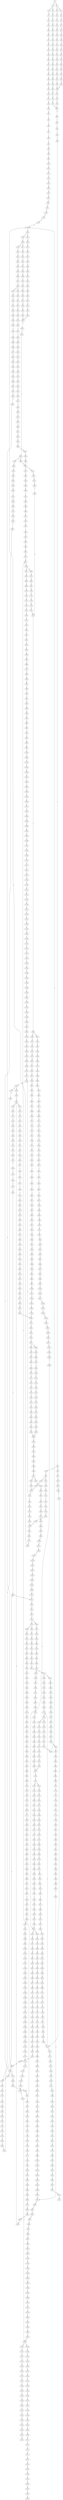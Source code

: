 strict digraph  {
	S0 -> S1 [ label = G ];
	S0 -> S2 [ label = C ];
	S1 -> S3 [ label = T ];
	S1 -> S4 [ label = C ];
	S2 -> S5 [ label = C ];
	S2 -> S6 [ label = G ];
	S3 -> S7 [ label = A ];
	S4 -> S8 [ label = T ];
	S5 -> S9 [ label = G ];
	S6 -> S10 [ label = A ];
	S7 -> S11 [ label = C ];
	S8 -> S12 [ label = C ];
	S9 -> S13 [ label = C ];
	S10 -> S14 [ label = T ];
	S11 -> S15 [ label = G ];
	S12 -> S16 [ label = C ];
	S13 -> S17 [ label = C ];
	S14 -> S18 [ label = C ];
	S15 -> S19 [ label = G ];
	S16 -> S20 [ label = G ];
	S17 -> S21 [ label = G ];
	S18 -> S22 [ label = G ];
	S19 -> S23 [ label = C ];
	S20 -> S24 [ label = G ];
	S21 -> S25 [ label = G ];
	S22 -> S26 [ label = G ];
	S23 -> S27 [ label = T ];
	S24 -> S28 [ label = T ];
	S25 -> S29 [ label = T ];
	S26 -> S30 [ label = T ];
	S27 -> S31 [ label = A ];
	S28 -> S32 [ label = T ];
	S29 -> S33 [ label = C ];
	S30 -> S34 [ label = T ];
	S31 -> S35 [ label = C ];
	S32 -> S36 [ label = G ];
	S33 -> S37 [ label = C ];
	S34 -> S38 [ label = C ];
	S35 -> S39 [ label = T ];
	S36 -> S40 [ label = C ];
	S37 -> S41 [ label = C ];
	S38 -> S42 [ label = C ];
	S39 -> S43 [ label = G ];
	S40 -> S44 [ label = A ];
	S41 -> S45 [ label = A ];
	S42 -> S46 [ label = A ];
	S43 -> S47 [ label = G ];
	S44 -> S48 [ label = C ];
	S45 -> S49 [ label = G ];
	S46 -> S50 [ label = G ];
	S47 -> S51 [ label = T ];
	S48 -> S52 [ label = T ];
	S49 -> S53 [ label = T ];
	S50 -> S54 [ label = T ];
	S51 -> S55 [ label = G ];
	S52 -> S56 [ label = G ];
	S53 -> S57 [ label = G ];
	S54 -> S58 [ label = G ];
	S55 -> S59 [ label = C ];
	S56 -> S60 [ label = G ];
	S57 -> S61 [ label = G ];
	S58 -> S62 [ label = G ];
	S59 -> S63 [ label = T ];
	S60 -> S64 [ label = T ];
	S61 -> S65 [ label = T ];
	S62 -> S66 [ label = T ];
	S63 -> S67 [ label = A ];
	S64 -> S68 [ label = C ];
	S65 -> S69 [ label = C ];
	S66 -> S69 [ label = C ];
	S67 -> S70 [ label = C ];
	S68 -> S71 [ label = G ];
	S69 -> S72 [ label = G ];
	S70 -> S73 [ label = T ];
	S71 -> S74 [ label = T ];
	S72 -> S75 [ label = T ];
	S73 -> S76 [ label = G ];
	S74 -> S77 [ label = C ];
	S75 -> S78 [ label = C ];
	S76 -> S79 [ label = T ];
	S77 -> S80 [ label = C ];
	S78 -> S80 [ label = C ];
	S79 -> S81 [ label = A ];
	S80 -> S82 [ label = G ];
	S81 -> S83 [ label = A ];
	S82 -> S84 [ label = T ];
	S83 -> S85 [ label = C ];
	S84 -> S86 [ label = C ];
	S85 -> S87 [ label = A ];
	S86 -> S88 [ label = A ];
	S87 -> S89 [ label = C ];
	S88 -> S90 [ label = C ];
	S89 -> S91 [ label = A ];
	S90 -> S92 [ label = C ];
	S91 -> S93 [ label = C ];
	S92 -> S94 [ label = C ];
	S92 -> S95 [ label = G ];
	S93 -> S96 [ label = G ];
	S94 -> S97 [ label = T ];
	S95 -> S98 [ label = A ];
	S96 -> S99 [ label = C ];
	S97 -> S100 [ label = G ];
	S98 -> S101 [ label = A ];
	S98 -> S102 [ label = G ];
	S99 -> S103 [ label = T ];
	S100 -> S104 [ label = T ];
	S101 -> S105 [ label = T ];
	S102 -> S106 [ label = T ];
	S103 -> S107 [ label = C ];
	S104 -> S108 [ label = C ];
	S105 -> S109 [ label = C ];
	S106 -> S110 [ label = C ];
	S107 -> S111 [ label = C ];
	S108 -> S112 [ label = C ];
	S109 -> S113 [ label = C ];
	S110 -> S114 [ label = C ];
	S111 -> S115 [ label = T ];
	S112 -> S116 [ label = T ];
	S113 -> S117 [ label = T ];
	S114 -> S118 [ label = A ];
	S114 -> S119 [ label = T ];
	S115 -> S120 [ label = A ];
	S116 -> S121 [ label = A ];
	S116 -> S122 [ label = T ];
	S117 -> S123 [ label = C ];
	S118 -> S124 [ label = G ];
	S119 -> S125 [ label = C ];
	S120 -> S126 [ label = G ];
	S121 -> S127 [ label = C ];
	S122 -> S128 [ label = G ];
	S123 -> S129 [ label = G ];
	S124 -> S130 [ label = T ];
	S124 -> S131 [ label = C ];
	S125 -> S132 [ label = G ];
	S126 -> S133 [ label = A ];
	S127 -> S134 [ label = T ];
	S128 -> S135 [ label = A ];
	S128 -> S136 [ label = T ];
	S129 -> S137 [ label = A ];
	S130 -> S138 [ label = A ];
	S131 -> S139 [ label = T ];
	S132 -> S140 [ label = A ];
	S133 -> S141 [ label = A ];
	S134 -> S142 [ label = A ];
	S135 -> S143 [ label = A ];
	S136 -> S144 [ label = A ];
	S137 -> S145 [ label = A ];
	S138 -> S146 [ label = G ];
	S139 -> S147 [ label = T ];
	S140 -> S148 [ label = A ];
	S141 -> S149 [ label = C ];
	S142 -> S150 [ label = C ];
	S143 -> S151 [ label = C ];
	S144 -> S152 [ label = G ];
	S145 -> S153 [ label = C ];
	S146 -> S154 [ label = G ];
	S146 -> S155 [ label = C ];
	S147 -> S156 [ label = C ];
	S148 -> S153 [ label = C ];
	S149 -> S157 [ label = T ];
	S150 -> S158 [ label = C ];
	S151 -> S159 [ label = T ];
	S152 -> S160 [ label = G ];
	S153 -> S161 [ label = T ];
	S154 -> S162 [ label = G ];
	S155 -> S163 [ label = T ];
	S156 -> S164 [ label = A ];
	S157 -> S165 [ label = T ];
	S158 -> S166 [ label = A ];
	S159 -> S167 [ label = T ];
	S160 -> S168 [ label = A ];
	S161 -> S169 [ label = T ];
	S162 -> S170 [ label = T ];
	S163 -> S171 [ label = C ];
	S164 -> S172 [ label = C ];
	S165 -> S173 [ label = C ];
	S166 -> S174 [ label = G ];
	S167 -> S175 [ label = C ];
	S168 -> S176 [ label = G ];
	S169 -> S177 [ label = C ];
	S170 -> S178 [ label = C ];
	S171 -> S179 [ label = C ];
	S172 -> S180 [ label = G ];
	S173 -> S181 [ label = A ];
	S174 -> S182 [ label = G ];
	S175 -> S183 [ label = A ];
	S176 -> S184 [ label = A ];
	S177 -> S185 [ label = A ];
	S178 -> S186 [ label = A ];
	S179 -> S187 [ label = A ];
	S180 -> S188 [ label = C ];
	S181 -> S189 [ label = A ];
	S182 -> S190 [ label = A ];
	S183 -> S189 [ label = A ];
	S184 -> S191 [ label = G ];
	S185 -> S189 [ label = A ];
	S186 -> S192 [ label = C ];
	S187 -> S193 [ label = C ];
	S188 -> S194 [ label = C ];
	S189 -> S195 [ label = C ];
	S190 -> S196 [ label = G ];
	S191 -> S197 [ label = G ];
	S192 -> S198 [ label = T ];
	S193 -> S199 [ label = C ];
	S194 -> S200 [ label = C ];
	S195 -> S201 [ label = C ];
	S195 -> S202 [ label = T ];
	S196 -> S203 [ label = A ];
	S197 -> S204 [ label = T ];
	S198 -> S205 [ label = C ];
	S199 -> S206 [ label = G ];
	S200 -> S207 [ label = T ];
	S201 -> S208 [ label = G ];
	S202 -> S209 [ label = G ];
	S203 -> S210 [ label = G ];
	S204 -> S211 [ label = C ];
	S205 -> S212 [ label = G ];
	S206 -> S213 [ label = G ];
	S207 -> S214 [ label = T ];
	S208 -> S215 [ label = G ];
	S209 -> S216 [ label = G ];
	S209 -> S217 [ label = C ];
	S210 -> S218 [ label = T ];
	S211 -> S219 [ label = C ];
	S212 -> S220 [ label = C ];
	S213 -> S221 [ label = A ];
	S214 -> S222 [ label = C ];
	S215 -> S223 [ label = C ];
	S216 -> S224 [ label = C ];
	S217 -> S225 [ label = C ];
	S218 -> S226 [ label = C ];
	S219 -> S227 [ label = C ];
	S220 -> S228 [ label = T ];
	S221 -> S229 [ label = C ];
	S222 -> S230 [ label = A ];
	S223 -> S231 [ label = C ];
	S224 -> S232 [ label = C ];
	S225 -> S233 [ label = C ];
	S226 -> S234 [ label = A ];
	S227 -> S235 [ label = A ];
	S227 -> S236 [ label = G ];
	S228 -> S237 [ label = T ];
	S229 -> S238 [ label = G ];
	S230 -> S239 [ label = T ];
	S231 -> S240 [ label = C ];
	S232 -> S241 [ label = C ];
	S233 -> S242 [ label = T ];
	S234 -> S243 [ label = G ];
	S235 -> S244 [ label = G ];
	S236 -> S245 [ label = G ];
	S237 -> S246 [ label = C ];
	S238 -> S247 [ label = T ];
	S239 -> S248 [ label = C ];
	S240 -> S249 [ label = A ];
	S241 -> S250 [ label = A ];
	S242 -> S251 [ label = A ];
	S243 -> S252 [ label = G ];
	S244 -> S253 [ label = A ];
	S245 -> S254 [ label = A ];
	S246 -> S255 [ label = A ];
	S247 -> S256 [ label = C ];
	S248 -> S257 [ label = C ];
	S249 -> S258 [ label = G ];
	S250 -> S259 [ label = G ];
	S251 -> S260 [ label = G ];
	S252 -> S261 [ label = A ];
	S253 -> S262 [ label = G ];
	S254 -> S263 [ label = G ];
	S255 -> S264 [ label = T ];
	S256 -> S265 [ label = G ];
	S257 -> S266 [ label = A ];
	S258 -> S267 [ label = T ];
	S259 -> S268 [ label = G ];
	S260 -> S269 [ label = G ];
	S261 -> S270 [ label = C ];
	S262 -> S271 [ label = C ];
	S263 -> S272 [ label = G ];
	S264 -> S273 [ label = C ];
	S265 -> S274 [ label = T ];
	S266 -> S275 [ label = G ];
	S267 -> S276 [ label = T ];
	S268 -> S277 [ label = T ];
	S269 -> S278 [ label = T ];
	S270 -> S279 [ label = C ];
	S271 -> S280 [ label = C ];
	S272 -> S281 [ label = C ];
	S273 -> S282 [ label = C ];
	S274 -> S283 [ label = G ];
	S275 -> S284 [ label = A ];
	S276 -> S285 [ label = G ];
	S277 -> S286 [ label = G ];
	S278 -> S287 [ label = G ];
	S279 -> S288 [ label = A ];
	S280 -> S289 [ label = A ];
	S281 -> S290 [ label = G ];
	S282 -> S266 [ label = A ];
	S283 -> S291 [ label = A ];
	S284 -> S292 [ label = A ];
	S285 -> S293 [ label = T ];
	S286 -> S294 [ label = C ];
	S286 -> S295 [ label = G ];
	S287 -> S296 [ label = T ];
	S288 -> S297 [ label = G ];
	S289 -> S298 [ label = C ];
	S290 -> S299 [ label = T ];
	S291 -> S300 [ label = C ];
	S292 -> S301 [ label = C ];
	S293 -> S302 [ label = G ];
	S294 -> S303 [ label = G ];
	S295 -> S304 [ label = G ];
	S296 -> S305 [ label = G ];
	S297 -> S306 [ label = T ];
	S298 -> S307 [ label = G ];
	S299 -> S308 [ label = G ];
	S300 -> S309 [ label = C ];
	S301 -> S310 [ label = C ];
	S302 -> S311 [ label = C ];
	S303 -> S312 [ label = C ];
	S304 -> S313 [ label = C ];
	S305 -> S314 [ label = C ];
	S306 -> S315 [ label = C ];
	S307 -> S316 [ label = G ];
	S308 -> S317 [ label = G ];
	S309 -> S318 [ label = G ];
	S310 -> S319 [ label = A ];
	S310 -> S320 [ label = G ];
	S311 -> S321 [ label = G ];
	S312 -> S322 [ label = G ];
	S313 -> S323 [ label = T ];
	S314 -> S324 [ label = G ];
	S315 -> S325 [ label = T ];
	S316 -> S326 [ label = T ];
	S317 -> S327 [ label = T ];
	S318 -> S328 [ label = G ];
	S319 -> S329 [ label = G ];
	S319 -> S330 [ label = C ];
	S320 -> S331 [ label = G ];
	S321 -> S332 [ label = T ];
	S322 -> S333 [ label = T ];
	S323 -> S334 [ label = T ];
	S324 -> S335 [ label = T ];
	S325 -> S336 [ label = C ];
	S326 -> S337 [ label = T ];
	S327 -> S338 [ label = A ];
	S328 -> S339 [ label = T ];
	S329 -> S340 [ label = A ];
	S330 -> S341 [ label = C ];
	S331 -> S342 [ label = A ];
	S332 -> S343 [ label = C ];
	S333 -> S344 [ label = C ];
	S334 -> S345 [ label = C ];
	S335 -> S346 [ label = C ];
	S336 -> S347 [ label = T ];
	S337 -> S348 [ label = A ];
	S338 -> S349 [ label = T ];
	S339 -> S350 [ label = C ];
	S340 -> S351 [ label = C ];
	S341 -> S352 [ label = A ];
	S342 -> S353 [ label = C ];
	S343 -> S354 [ label = G ];
	S344 -> S355 [ label = G ];
	S345 -> S356 [ label = G ];
	S346 -> S354 [ label = G ];
	S347 -> S357 [ label = G ];
	S348 -> S358 [ label = C ];
	S349 -> S359 [ label = G ];
	S350 -> S360 [ label = G ];
	S351 -> S361 [ label = T ];
	S352 -> S362 [ label = C ];
	S353 -> S363 [ label = G ];
	S354 -> S364 [ label = A ];
	S355 -> S365 [ label = T ];
	S356 -> S366 [ label = A ];
	S357 -> S367 [ label = T ];
	S358 -> S368 [ label = T ];
	S359 -> S369 [ label = A ];
	S360 -> S370 [ label = C ];
	S361 -> S371 [ label = C ];
	S362 -> S372 [ label = C ];
	S363 -> S373 [ label = C ];
	S364 -> S374 [ label = A ];
	S365 -> S375 [ label = G ];
	S366 -> S376 [ label = A ];
	S367 -> S377 [ label = A ];
	S368 -> S378 [ label = G ];
	S369 -> S379 [ label = G ];
	S370 -> S380 [ label = G ];
	S371 -> S381 [ label = C ];
	S372 -> S382 [ label = C ];
	S373 -> S383 [ label = C ];
	S374 -> S384 [ label = C ];
	S375 -> S385 [ label = C ];
	S376 -> S386 [ label = C ];
	S378 -> S387 [ label = C ];
	S379 -> S388 [ label = C ];
	S380 -> S389 [ label = T ];
	S381 -> S390 [ label = C ];
	S382 -> S391 [ label = C ];
	S383 -> S392 [ label = C ];
	S384 -> S393 [ label = C ];
	S384 -> S394 [ label = A ];
	S385 -> S395 [ label = A ];
	S386 -> S396 [ label = A ];
	S387 -> S397 [ label = A ];
	S388 -> S398 [ label = G ];
	S389 -> S399 [ label = A ];
	S390 -> S400 [ label = A ];
	S391 -> S401 [ label = T ];
	S392 -> S402 [ label = A ];
	S393 -> S403 [ label = T ];
	S394 -> S404 [ label = C ];
	S395 -> S405 [ label = T ];
	S396 -> S406 [ label = C ];
	S397 -> S407 [ label = G ];
	S398 -> S408 [ label = G ];
	S399 -> S409 [ label = G ];
	S400 -> S410 [ label = T ];
	S401 -> S411 [ label = T ];
	S402 -> S412 [ label = T ];
	S403 -> S413 [ label = T ];
	S403 -> S414 [ label = G ];
	S404 -> S415 [ label = C ];
	S405 -> S416 [ label = C ];
	S406 -> S417 [ label = G ];
	S407 -> S418 [ label = A ];
	S408 -> S419 [ label = T ];
	S409 -> S420 [ label = C ];
	S410 -> S421 [ label = C ];
	S411 -> S422 [ label = C ];
	S412 -> S423 [ label = C ];
	S413 -> S424 [ label = C ];
	S414 -> S425 [ label = T ];
	S415 -> S426 [ label = C ];
	S416 -> S427 [ label = C ];
	S417 -> S428 [ label = C ];
	S418 -> S429 [ label = C ];
	S419 -> S430 [ label = C ];
	S420 -> S431 [ label = C ];
	S421 -> S432 [ label = T ];
	S422 -> S433 [ label = C ];
	S422 -> S434 [ label = G ];
	S423 -> S435 [ label = G ];
	S424 -> S436 [ label = G ];
	S425 -> S437 [ label = C ];
	S426 -> S438 [ label = G ];
	S427 -> S439 [ label = G ];
	S428 -> S440 [ label = G ];
	S429 -> S441 [ label = G ];
	S430 -> S442 [ label = G ];
	S431 -> S443 [ label = G ];
	S432 -> S444 [ label = G ];
	S433 -> S445 [ label = T ];
	S434 -> S446 [ label = A ];
	S435 -> S447 [ label = T ];
	S436 -> S448 [ label = T ];
	S437 -> S449 [ label = G ];
	S438 -> S450 [ label = T ];
	S439 -> S451 [ label = C ];
	S440 -> S452 [ label = C ];
	S441 -> S453 [ label = G ];
	S442 -> S454 [ label = C ];
	S443 -> S455 [ label = C ];
	S444 -> S456 [ label = C ];
	S445 -> S457 [ label = G ];
	S446 -> S458 [ label = T ];
	S447 -> S459 [ label = C ];
	S448 -> S460 [ label = A ];
	S449 -> S461 [ label = C ];
	S450 -> S462 [ label = A ];
	S451 -> S463 [ label = A ];
	S452 -> S464 [ label = A ];
	S453 -> S465 [ label = A ];
	S454 -> S466 [ label = A ];
	S455 -> S467 [ label = T ];
	S456 -> S468 [ label = C ];
	S457 -> S469 [ label = T ];
	S458 -> S470 [ label = C ];
	S459 -> S471 [ label = C ];
	S460 -> S472 [ label = C ];
	S461 -> S473 [ label = G ];
	S462 -> S474 [ label = C ];
	S463 -> S475 [ label = C ];
	S464 -> S476 [ label = C ];
	S465 -> S477 [ label = C ];
	S466 -> S478 [ label = C ];
	S467 -> S479 [ label = G ];
	S468 -> S480 [ label = A ];
	S469 -> S481 [ label = C ];
	S470 -> S482 [ label = G ];
	S471 -> S483 [ label = T ];
	S472 -> S484 [ label = T ];
	S473 -> S485 [ label = C ];
	S474 -> S486 [ label = G ];
	S475 -> S487 [ label = G ];
	S476 -> S488 [ label = G ];
	S477 -> S489 [ label = A ];
	S478 -> S490 [ label = G ];
	S479 -> S491 [ label = G ];
	S480 -> S492 [ label = G ];
	S481 -> S493 [ label = C ];
	S482 -> S494 [ label = T ];
	S483 -> S495 [ label = C ];
	S484 -> S496 [ label = T ];
	S485 -> S497 [ label = G ];
	S485 -> S498 [ label = A ];
	S486 -> S499 [ label = T ];
	S487 -> S500 [ label = T ];
	S488 -> S501 [ label = T ];
	S489 -> S502 [ label = C ];
	S490 -> S503 [ label = C ];
	S491 -> S504 [ label = A ];
	S492 -> S505 [ label = T ];
	S493 -> S506 [ label = T ];
	S494 -> S507 [ label = T ];
	S495 -> S508 [ label = T ];
	S496 -> S509 [ label = C ];
	S497 -> S510 [ label = A ];
	S498 -> S511 [ label = A ];
	S499 -> S512 [ label = C ];
	S500 -> S513 [ label = C ];
	S501 -> S514 [ label = C ];
	S502 -> S515 [ label = A ];
	S503 -> S516 [ label = G ];
	S504 -> S517 [ label = A ];
	S505 -> S518 [ label = C ];
	S506 -> S122 [ label = T ];
	S507 -> S519 [ label = T ];
	S508 -> S520 [ label = T ];
	S509 -> S521 [ label = A ];
	S510 -> S522 [ label = G ];
	S511 -> S523 [ label = C ];
	S512 -> S524 [ label = C ];
	S513 -> S525 [ label = G ];
	S514 -> S526 [ label = C ];
	S515 -> S527 [ label = C ];
	S516 -> S528 [ label = C ];
	S517 -> S529 [ label = G ];
	S518 -> S530 [ label = G ];
	S519 -> S531 [ label = G ];
	S520 -> S532 [ label = C ];
	S521 -> S533 [ label = A ];
	S522 -> S534 [ label = C ];
	S523 -> S535 [ label = C ];
	S524 -> S536 [ label = A ];
	S525 -> S537 [ label = A ];
	S526 -> S538 [ label = A ];
	S527 -> S539 [ label = C ];
	S528 -> S540 [ label = G ];
	S529 -> S541 [ label = A ];
	S530 -> S542 [ label = T ];
	S531 -> S543 [ label = T ];
	S532 -> S544 [ label = T ];
	S533 -> S545 [ label = G ];
	S534 -> S546 [ label = A ];
	S535 -> S547 [ label = C ];
	S536 -> S548 [ label = G ];
	S537 -> S549 [ label = G ];
	S538 -> S550 [ label = G ];
	S539 -> S551 [ label = T ];
	S540 -> S552 [ label = C ];
	S540 -> S553 [ label = G ];
	S541 -> S554 [ label = A ];
	S542 -> S555 [ label = A ];
	S543 -> S556 [ label = A ];
	S544 -> S557 [ label = C ];
	S545 -> S558 [ label = C ];
	S546 -> S559 [ label = G ];
	S547 -> S560 [ label = G ];
	S548 -> S561 [ label = C ];
	S549 -> S562 [ label = C ];
	S550 -> S561 [ label = C ];
	S551 -> S563 [ label = C ];
	S552 -> S564 [ label = G ];
	S553 -> S565 [ label = C ];
	S554 -> S566 [ label = C ];
	S555 -> S567 [ label = A ];
	S556 -> S568 [ label = G ];
	S557 -> S569 [ label = G ];
	S558 -> S570 [ label = G ];
	S559 -> S571 [ label = T ];
	S560 -> S572 [ label = T ];
	S561 -> S573 [ label = T ];
	S561 -> S574 [ label = G ];
	S562 -> S575 [ label = G ];
	S563 -> S576 [ label = T ];
	S564 -> S577 [ label = T ];
	S565 -> S578 [ label = T ];
	S566 -> S579 [ label = G ];
	S567 -> S580 [ label = G ];
	S568 -> S581 [ label = G ];
	S569 -> S582 [ label = G ];
	S570 -> S583 [ label = A ];
	S571 -> S584 [ label = G ];
	S572 -> S585 [ label = A ];
	S573 -> S147 [ label = T ];
	S574 -> S586 [ label = A ];
	S575 -> S587 [ label = A ];
	S576 -> S588 [ label = A ];
	S577 -> S589 [ label = C ];
	S578 -> S590 [ label = G ];
	S579 -> S591 [ label = G ];
	S580 -> S592 [ label = A ];
	S581 -> S593 [ label = A ];
	S582 -> S594 [ label = A ];
	S583 -> S595 [ label = G ];
	S584 -> S596 [ label = C ];
	S585 -> S597 [ label = C ];
	S586 -> S598 [ label = G ];
	S587 -> S599 [ label = G ];
	S588 -> S600 [ label = G ];
	S589 -> S601 [ label = G ];
	S590 -> S602 [ label = G ];
	S591 -> S603 [ label = C ];
	S592 -> S604 [ label = C ];
	S593 -> S605 [ label = A ];
	S594 -> S606 [ label = G ];
	S595 -> S607 [ label = T ];
	S596 -> S608 [ label = A ];
	S597 -> S609 [ label = A ];
	S598 -> S610 [ label = T ];
	S599 -> S611 [ label = T ];
	S600 -> S612 [ label = A ];
	S601 -> S613 [ label = A ];
	S602 -> S614 [ label = A ];
	S603 -> S615 [ label = A ];
	S604 -> S616 [ label = G ];
	S605 -> S617 [ label = A ];
	S606 -> S618 [ label = A ];
	S607 -> S619 [ label = C ];
	S608 -> S620 [ label = A ];
	S609 -> S621 [ label = G ];
	S610 -> S622 [ label = C ];
	S611 -> S623 [ label = C ];
	S612 -> S624 [ label = A ];
	S613 -> S625 [ label = C ];
	S614 -> S626 [ label = A ];
	S615 -> S627 [ label = C ];
	S616 -> S628 [ label = G ];
	S617 -> S629 [ label = G ];
	S618 -> S630 [ label = G ];
	S619 -> S631 [ label = C ];
	S620 -> S632 [ label = C ];
	S621 -> S633 [ label = C ];
	S622 -> S631 [ label = C ];
	S622 -> S634 [ label = T ];
	S623 -> S635 [ label = G ];
	S624 -> S636 [ label = C ];
	S625 -> S637 [ label = G ];
	S626 -> S638 [ label = T ];
	S627 -> S639 [ label = C ];
	S627 -> S640 [ label = T ];
	S628 -> S641 [ label = C ];
	S629 -> S642 [ label = G ];
	S630 -> S643 [ label = G ];
	S631 -> S644 [ label = C ];
	S632 -> S645 [ label = A ];
	S633 -> S646 [ label = A ];
	S634 -> S647 [ label = C ];
	S635 -> S648 [ label = A ];
	S636 -> S649 [ label = G ];
	S637 -> S650 [ label = C ];
	S638 -> S651 [ label = G ];
	S639 -> S652 [ label = G ];
	S640 -> S653 [ label = G ];
	S641 -> S654 [ label = T ];
	S642 -> S655 [ label = T ];
	S643 -> S656 [ label = T ];
	S644 -> S657 [ label = T ];
	S644 -> S658 [ label = G ];
	S645 -> S659 [ label = G ];
	S646 -> S660 [ label = G ];
	S647 -> S661 [ label = G ];
	S648 -> S662 [ label = A ];
	S649 -> S663 [ label = A ];
	S650 -> S664 [ label = G ];
	S651 -> S665 [ label = G ];
	S652 -> S666 [ label = G ];
	S653 -> S667 [ label = G ];
	S654 -> S668 [ label = C ];
	S655 -> S669 [ label = C ];
	S656 -> S211 [ label = C ];
	S657 -> S670 [ label = C ];
	S658 -> S671 [ label = C ];
	S659 -> S672 [ label = C ];
	S660 -> S673 [ label = G ];
	S661 -> S674 [ label = T ];
	S662 -> S675 [ label = C ];
	S663 -> S676 [ label = G ];
	S664 -> S677 [ label = C ];
	S665 -> S678 [ label = G ];
	S666 -> S679 [ label = G ];
	S667 -> S680 [ label = G ];
	S668 -> S681 [ label = T ];
	S669 -> S682 [ label = C ];
	S670 -> S683 [ label = C ];
	S671 -> S684 [ label = C ];
	S672 -> S685 [ label = T ];
	S673 -> S686 [ label = T ];
	S674 -> S687 [ label = C ];
	S675 -> S688 [ label = C ];
	S676 -> S689 [ label = G ];
	S677 -> S690 [ label = C ];
	S678 -> S691 [ label = G ];
	S679 -> S692 [ label = A ];
	S680 -> S693 [ label = A ];
	S681 -> S694 [ label = C ];
	S682 -> S695 [ label = C ];
	S683 -> S696 [ label = G ];
	S684 -> S697 [ label = T ];
	S685 -> S698 [ label = A ];
	S686 -> S699 [ label = G ];
	S687 -> S700 [ label = T ];
	S688 -> S403 [ label = T ];
	S689 -> S701 [ label = T ];
	S690 -> S702 [ label = T ];
	S691 -> S703 [ label = T ];
	S692 -> S704 [ label = A ];
	S693 -> S705 [ label = A ];
	S694 -> S706 [ label = G ];
	S695 -> S707 [ label = G ];
	S696 -> S708 [ label = G ];
	S697 -> S709 [ label = G ];
	S698 -> S710 [ label = C ];
	S699 -> S711 [ label = C ];
	S700 -> S712 [ label = G ];
	S701 -> S713 [ label = G ];
	S702 -> S714 [ label = C ];
	S703 -> S715 [ label = C ];
	S704 -> S716 [ label = T ];
	S705 -> S717 [ label = C ];
	S706 -> S718 [ label = A ];
	S707 -> S719 [ label = A ];
	S708 -> S720 [ label = T ];
	S709 -> S721 [ label = T ];
	S710 -> S722 [ label = G ];
	S711 -> S723 [ label = A ];
	S712 -> S724 [ label = T ];
	S713 -> S725 [ label = T ];
	S714 -> S726 [ label = G ];
	S715 -> S727 [ label = C ];
	S716 -> S728 [ label = T ];
	S717 -> S729 [ label = T ];
	S718 -> S730 [ label = A ];
	S719 -> S731 [ label = A ];
	S720 -> S732 [ label = C ];
	S721 -> S733 [ label = C ];
	S722 -> S734 [ label = A ];
	S723 -> S735 [ label = C ];
	S724 -> S736 [ label = T ];
	S725 -> S737 [ label = C ];
	S726 -> S738 [ label = G ];
	S727 -> S739 [ label = G ];
	S728 -> S740 [ label = G ];
	S729 -> S741 [ label = G ];
	S730 -> S742 [ label = G ];
	S731 -> S743 [ label = G ];
	S732 -> S744 [ label = T ];
	S733 -> S745 [ label = G ];
	S734 -> S746 [ label = G ];
	S735 -> S747 [ label = G ];
	S736 -> S748 [ label = C ];
	S737 -> S749 [ label = C ];
	S738 -> S750 [ label = G ];
	S739 -> S751 [ label = C ];
	S740 -> S752 [ label = A ];
	S741 -> S753 [ label = G ];
	S742 -> S754 [ label = T ];
	S743 -> S755 [ label = T ];
	S744 -> S756 [ label = G ];
	S745 -> S757 [ label = C ];
	S746 -> S758 [ label = A ];
	S747 -> S759 [ label = C ];
	S748 -> S760 [ label = C ];
	S749 -> S761 [ label = C ];
	S750 -> S762 [ label = C ];
	S751 -> S763 [ label = C ];
	S752 -> S764 [ label = A ];
	S753 -> S765 [ label = A ];
	S754 -> S766 [ label = C ];
	S755 -> S767 [ label = C ];
	S756 -> S768 [ label = G ];
	S757 -> S473 [ label = G ];
	S758 -> S769 [ label = A ];
	S759 -> S770 [ label = G ];
	S760 -> S771 [ label = G ];
	S761 -> S772 [ label = T ];
	S762 -> S773 [ label = T ];
	S763 -> S774 [ label = G ];
	S764 -> S775 [ label = C ];
	S765 -> S776 [ label = C ];
	S766 -> S777 [ label = G ];
	S767 -> S778 [ label = G ];
	S768 -> S779 [ label = A ];
	S769 -> S780 [ label = C ];
	S770 -> S781 [ label = G ];
	S771 -> S782 [ label = T ];
	S772 -> S783 [ label = G ];
	S773 -> S784 [ label = C ];
	S774 -> S785 [ label = G ];
	S775 -> S786 [ label = C ];
	S776 -> S787 [ label = C ];
	S777 -> S788 [ label = C ];
	S778 -> S789 [ label = A ];
	S779 -> S790 [ label = G ];
	S780 -> S791 [ label = T ];
	S781 -> S792 [ label = T ];
	S782 -> S793 [ label = G ];
	S783 -> S794 [ label = T ];
	S784 -> S795 [ label = A ];
	S785 -> S796 [ label = A ];
	S786 -> S797 [ label = C ];
	S787 -> S798 [ label = C ];
	S788 -> S799 [ label = G ];
	S789 -> S800 [ label = G ];
	S790 -> S801 [ label = G ];
	S791 -> S802 [ label = G ];
	S792 -> S803 [ label = G ];
	S793 -> S804 [ label = G ];
	S794 -> S805 [ label = C ];
	S795 -> S806 [ label = C ];
	S796 -> S807 [ label = A ];
	S797 -> S808 [ label = G ];
	S798 -> S809 [ label = G ];
	S799 -> S810 [ label = G ];
	S800 -> S811 [ label = G ];
	S801 -> S812 [ label = G ];
	S802 -> S813 [ label = G ];
	S803 -> S814 [ label = C ];
	S804 -> S815 [ label = C ];
	S805 -> S816 [ label = C ];
	S806 -> S817 [ label = G ];
	S807 -> S818 [ label = C ];
	S808 -> S819 [ label = T ];
	S809 -> S820 [ label = T ];
	S810 -> S821 [ label = C ];
	S811 -> S822 [ label = T ];
	S812 -> S823 [ label = T ];
	S813 -> S824 [ label = C ];
	S814 -> S825 [ label = C ];
	S815 -> S826 [ label = C ];
	S816 -> S116 [ label = T ];
	S817 -> S827 [ label = T ];
	S818 -> S828 [ label = T ];
	S819 -> S829 [ label = C ];
	S820 -> S830 [ label = C ];
	S821 -> S831 [ label = T ];
	S822 -> S832 [ label = A ];
	S823 -> S833 [ label = G ];
	S824 -> S834 [ label = G ];
	S825 -> S835 [ label = G ];
	S826 -> S836 [ label = C ];
	S827 -> S837 [ label = C ];
	S828 -> S838 [ label = G ];
	S829 -> S839 [ label = T ];
	S830 -> S840 [ label = T ];
	S831 -> S841 [ label = A ];
	S832 -> S842 [ label = T ];
	S833 -> S843 [ label = T ];
	S834 -> S844 [ label = C ];
	S835 -> S845 [ label = C ];
	S836 -> S846 [ label = G ];
	S837 -> S847 [ label = C ];
	S838 -> S848 [ label = C ];
	S839 -> S849 [ label = C ];
	S840 -> S849 [ label = C ];
	S841 -> S850 [ label = T ];
	S842 -> S851 [ label = A ];
	S843 -> S852 [ label = T ];
	S844 -> S853 [ label = A ];
	S845 -> S854 [ label = A ];
	S846 -> S855 [ label = T ];
	S847 -> S856 [ label = A ];
	S848 -> S857 [ label = A ];
	S849 -> S858 [ label = G ];
	S850 -> S859 [ label = A ];
	S851 -> S860 [ label = A ];
	S852 -> S861 [ label = C ];
	S853 -> S862 [ label = G ];
	S854 -> S863 [ label = A ];
	S855 -> S864 [ label = C ];
	S856 -> S550 [ label = G ];
	S857 -> S865 [ label = A ];
	S858 -> S866 [ label = G ];
	S859 -> S867 [ label = G ];
	S860 -> S868 [ label = G ];
	S861 -> S869 [ label = C ];
	S862 -> S870 [ label = C ];
	S863 -> S871 [ label = C ];
	S864 -> S872 [ label = C ];
	S865 -> S873 [ label = C ];
	S866 -> S874 [ label = C ];
	S867 -> S875 [ label = T ];
	S868 -> S876 [ label = T ];
	S869 -> S877 [ label = A ];
	S870 -> S878 [ label = G ];
	S871 -> S879 [ label = C ];
	S872 -> S880 [ label = A ];
	S873 -> S881 [ label = C ];
	S874 -> S882 [ label = A ];
	S875 -> S883 [ label = A ];
	S876 -> S884 [ label = C ];
	S877 -> S885 [ label = G ];
	S878 -> S886 [ label = G ];
	S879 -> S887 [ label = A ];
	S880 -> S888 [ label = G ];
	S881 -> S889 [ label = A ];
	S882 -> S890 [ label = C ];
	S883 -> S891 [ label = G ];
	S884 -> S892 [ label = G ];
	S885 -> S893 [ label = C ];
	S886 -> S894 [ label = G ];
	S887 -> S895 [ label = G ];
	S888 -> S896 [ label = T ];
	S889 -> S897 [ label = G ];
	S890 -> S898 [ label = C ];
	S891 -> S899 [ label = C ];
	S892 -> S900 [ label = T ];
	S893 -> S901 [ label = A ];
	S894 -> S902 [ label = T ];
	S895 -> S903 [ label = T ];
	S896 -> S904 [ label = A ];
	S897 -> S905 [ label = A ];
	S898 -> S906 [ label = G ];
	S899 -> S907 [ label = C ];
	S900 -> S908 [ label = G ];
	S901 -> S909 [ label = G ];
	S902 -> S910 [ label = G ];
	S903 -> S911 [ label = C ];
	S904 -> S146 [ label = G ];
	S905 -> S912 [ label = A ];
	S906 -> S913 [ label = A ];
	S907 -> S914 [ label = G ];
	S908 -> S915 [ label = G ];
	S909 -> S916 [ label = A ];
	S910 -> S917 [ label = C ];
	S911 -> S918 [ label = G ];
	S912 -> S919 [ label = C ];
	S913 -> S920 [ label = G ];
	S913 -> S921 [ label = A ];
	S914 -> S922 [ label = A ];
	S915 -> S923 [ label = T ];
	S916 -> S924 [ label = T ];
	S917 -> S925 [ label = C ];
	S918 -> S926 [ label = C ];
	S919 -> S927 [ label = A ];
	S920 -> S928 [ label = T ];
	S921 -> S929 [ label = T ];
	S922 -> S930 [ label = A ];
	S923 -> S931 [ label = A ];
	S924 -> S932 [ label = A ];
	S925 -> S933 [ label = G ];
	S926 -> S934 [ label = G ];
	S927 -> S935 [ label = G ];
	S928 -> S110 [ label = C ];
	S929 -> S936 [ label = G ];
	S930 -> S937 [ label = A ];
	S931 -> S938 [ label = C ];
	S932 -> S939 [ label = A ];
	S933 -> S940 [ label = C ];
	S934 -> S941 [ label = C ];
	S935 -> S942 [ label = C ];
	S936 -> S943 [ label = T ];
	S937 -> S944 [ label = C ];
	S938 -> S945 [ label = C ];
	S939 -> S946 [ label = A ];
	S940 -> S947 [ label = C ];
	S941 -> S948 [ label = A ];
	S942 -> S949 [ label = C ];
	S943 -> S950 [ label = A ];
	S944 -> S951 [ label = C ];
	S945 -> S952 [ label = G ];
	S946 -> S953 [ label = A ];
	S947 -> S954 [ label = G ];
	S948 -> S955 [ label = G ];
	S949 -> S956 [ label = G ];
	S950 -> S957 [ label = G ];
	S951 -> S958 [ label = C ];
	S952 -> S959 [ label = G ];
	S953 -> S960 [ label = A ];
	S954 -> S961 [ label = G ];
	S955 -> S962 [ label = C ];
	S956 -> S963 [ label = T ];
	S957 -> S964 [ label = T ];
	S958 -> S965 [ label = C ];
	S959 -> S966 [ label = T ];
	S960 -> S967 [ label = C ];
	S961 -> S968 [ label = T ];
	S962 -> S969 [ label = C ];
	S963 -> S970 [ label = C ];
	S964 -> S971 [ label = T ];
	S965 -> S972 [ label = G ];
	S966 -> S973 [ label = G ];
	S967 -> S974 [ label = T ];
	S968 -> S975 [ label = G ];
	S969 -> S976 [ label = G ];
	S970 -> S977 [ label = C ];
	S971 -> S978 [ label = T ];
	S972 -> S979 [ label = A ];
	S973 -> S980 [ label = G ];
	S974 -> S981 [ label = T ];
	S975 -> S982 [ label = G ];
	S976 -> S983 [ label = G ];
	S977 -> S984 [ label = T ];
	S978 -> S985 [ label = C ];
	S979 -> S986 [ label = C ];
	S980 -> S987 [ label = T ];
	S981 -> S988 [ label = T ];
	S982 -> S989 [ label = T ];
	S983 -> S990 [ label = T ];
	S984 -> S991 [ label = C ];
	S985 -> S992 [ label = A ];
	S986 -> S993 [ label = T ];
	S987 -> S994 [ label = T ];
	S988 -> S995 [ label = G ];
	S989 -> S996 [ label = G ];
	S990 -> S997 [ label = G ];
	S991 -> S998 [ label = T ];
	S992 -> S999 [ label = C ];
	S993 -> S1000 [ label = A ];
	S994 -> S1001 [ label = A ];
	S995 -> S1002 [ label = C ];
	S996 -> S1003 [ label = G ];
	S997 -> S1004 [ label = G ];
	S998 -> S1005 [ label = G ];
	S999 -> S1006 [ label = T ];
	S1000 -> S1007 [ label = G ];
	S1001 -> S1008 [ label = G ];
	S1002 -> S1009 [ label = C ];
	S1003 -> S1010 [ label = A ];
	S1004 -> S1011 [ label = A ];
	S1005 -> S1012 [ label = T ];
	S1006 -> S1013 [ label = C ];
	S1007 -> S1014 [ label = A ];
	S1008 -> S1015 [ label = A ];
	S1009 -> S1016 [ label = G ];
	S1010 -> S1017 [ label = A ];
	S1011 -> S1018 [ label = A ];
	S1012 -> S1019 [ label = C ];
	S1013 -> S1020 [ label = C ];
	S1014 -> S1021 [ label = A ];
	S1015 -> S1022 [ label = A ];
	S1016 -> S1023 [ label = T ];
	S1017 -> S1024 [ label = C ];
	S1018 -> S1025 [ label = G ];
	S1019 -> S1026 [ label = G ];
	S1020 -> S1027 [ label = T ];
	S1021 -> S1028 [ label = T ];
	S1022 -> S1029 [ label = G ];
	S1023 -> S1030 [ label = A ];
	S1024 -> S1031 [ label = C ];
	S1025 -> S1032 [ label = A ];
	S1026 -> S1033 [ label = T ];
	S1027 -> S1034 [ label = T ];
	S1028 -> S1035 [ label = C ];
	S1029 -> S1036 [ label = G ];
	S1030 -> S1037 [ label = G ];
	S1031 -> S1038 [ label = T ];
	S1032 -> S1039 [ label = A ];
	S1033 -> S1040 [ label = G ];
	S1034 -> S1041 [ label = T ];
	S1035 -> S1042 [ label = G ];
	S1036 -> S1043 [ label = G ];
	S1037 -> S1044 [ label = C ];
	S1038 -> S1045 [ label = C ];
	S1039 -> S566 [ label = C ];
	S1040 -> S1046 [ label = G ];
	S1041 -> S1047 [ label = C ];
	S1042 -> S1048 [ label = G ];
	S1043 -> S1049 [ label = G ];
	S1044 -> S1050 [ label = C ];
	S1045 -> S1051 [ label = G ];
	S1046 -> S1052 [ label = T ];
	S1047 -> S1053 [ label = A ];
	S1048 -> S1054 [ label = G ];
	S1049 -> S1055 [ label = G ];
	S1050 -> S1056 [ label = G ];
	S1051 -> S1057 [ label = G ];
	S1052 -> S931 [ label = A ];
	S1053 -> S1058 [ label = T ];
	S1054 -> S1059 [ label = T ];
	S1055 -> S1060 [ label = T ];
	S1056 -> S1061 [ label = G ];
	S1057 -> S1062 [ label = C ];
	S1058 -> S1063 [ label = C ];
	S1059 -> S1064 [ label = A ];
	S1060 -> S1065 [ label = C ];
	S1061 -> S1066 [ label = T ];
	S1062 -> S1067 [ label = A ];
	S1063 -> S1068 [ label = C ];
	S1064 -> S1069 [ label = T ];
	S1065 -> S1070 [ label = C ];
	S1066 -> S1071 [ label = G ];
	S1067 -> S1072 [ label = C ];
	S1068 -> S1073 [ label = A ];
	S1069 -> S1074 [ label = C ];
	S1070 -> S1075 [ label = G ];
	S1071 -> S1076 [ label = A ];
	S1072 -> S1077 [ label = G ];
	S1073 -> S275 [ label = G ];
	S1074 -> S1078 [ label = C ];
	S1075 -> S1079 [ label = T ];
	S1076 -> S1080 [ label = C ];
	S1077 -> S1081 [ label = C ];
	S1078 -> S1082 [ label = C ];
	S1079 -> S1083 [ label = C ];
	S1080 -> S1084 [ label = G ];
	S1081 -> S1085 [ label = G ];
	S1082 -> S1086 [ label = G ];
	S1083 -> S1087 [ label = G ];
	S1084 -> S1088 [ label = T ];
	S1085 -> S1089 [ label = C ];
	S1086 -> S1090 [ label = A ];
	S1087 -> S1091 [ label = G ];
	S1088 -> S1092 [ label = G ];
	S1089 -> S540 [ label = G ];
	S1090 -> S1093 [ label = A ];
	S1091 -> S1094 [ label = A ];
	S1092 -> S1095 [ label = G ];
	S1093 -> S1096 [ label = A ];
	S1094 -> S1097 [ label = A ];
	S1095 -> S1098 [ label = G ];
	S1096 -> S1099 [ label = G ];
	S1097 -> S1100 [ label = C ];
	S1098 -> S1101 [ label = T ];
	S1099 -> S1102 [ label = T ];
	S1100 -> S1103 [ label = A ];
	S1100 -> S1104 [ label = T ];
	S1101 -> S1105 [ label = A ];
	S1102 -> S1106 [ label = G ];
	S1103 -> S1107 [ label = G ];
	S1104 -> S1108 [ label = A ];
	S1105 -> S1109 [ label = C ];
	S1106 -> S1110 [ label = T ];
	S1107 -> S1111 [ label = G ];
	S1108 -> S1112 [ label = C ];
	S1109 -> S1113 [ label = T ];
	S1110 -> S1114 [ label = C ];
	S1111 -> S1115 [ label = A ];
	S1112 -> S1116 [ label = A ];
	S1113 -> S1117 [ label = A ];
	S1114 -> S1118 [ label = G ];
	S1115 -> S1119 [ label = A ];
	S1116 -> S1120 [ label = A ];
	S1117 -> S1121 [ label = T ];
	S1118 -> S1122 [ label = T ];
	S1119 -> S1123 [ label = T ];
	S1120 -> S1124 [ label = C ];
	S1121 -> S1125 [ label = T ];
	S1122 -> S1126 [ label = C ];
	S1123 -> S1127 [ label = A ];
	S1124 -> S1128 [ label = G ];
	S1125 -> S1129 [ label = G ];
	S1126 -> S1130 [ label = G ];
	S1127 -> S1131 [ label = G ];
	S1128 -> S1132 [ label = A ];
	S1129 -> S1133 [ label = G ];
	S1130 -> S1134 [ label = G ];
	S1131 -> S1135 [ label = T ];
	S1132 -> S1136 [ label = A ];
	S1133 -> S1137 [ label = A ];
	S1134 -> S1138 [ label = A ];
	S1135 -> S1139 [ label = C ];
	S1136 -> S1140 [ label = A ];
	S1137 -> S1141 [ label = A ];
	S1138 -> S1142 [ label = A ];
	S1139 -> S1143 [ label = T ];
	S1140 -> S1144 [ label = A ];
	S1141 -> S1145 [ label = C ];
	S1142 -> S1100 [ label = C ];
	S1143 -> S1146 [ label = C ];
	S1144 -> S1147 [ label = C ];
	S1145 -> S1148 [ label = G ];
	S1146 -> S1149 [ label = T ];
	S1147 -> S1150 [ label = A ];
	S1148 -> S1151 [ label = G ];
	S1149 -> S1152 [ label = C ];
	S1150 -> S1153 [ label = G ];
	S1151 -> S1154 [ label = T ];
	S1152 -> S1155 [ label = T ];
	S1153 -> S1156 [ label = A ];
	S1154 -> S1157 [ label = A ];
	S1155 -> S1158 [ label = G ];
	S1156 -> S1159 [ label = A ];
	S1157 -> S1160 [ label = C ];
	S1158 -> S1161 [ label = A ];
	S1159 -> S1162 [ label = G ];
	S1160 -> S1163 [ label = G ];
	S1161 -> S1164 [ label = G ];
	S1162 -> S1165 [ label = G ];
	S1163 -> S1166 [ label = A ];
	S1164 -> S1167 [ label = T ];
	S1165 -> S1168 [ label = G ];
	S1166 -> S1169 [ label = A ];
	S1167 -> S1170 [ label = A ];
	S1168 -> S1171 [ label = G ];
	S1169 -> S1172 [ label = G ];
	S1171 -> S1173 [ label = T ];
	S1172 -> S1174 [ label = A ];
	S1173 -> S1175 [ label = C ];
	S1174 -> S1176 [ label = A ];
	S1175 -> S1177 [ label = T ];
	S1176 -> S1178 [ label = G ];
	S1177 -> S1179 [ label = C ];
	S1178 -> S1180 [ label = T ];
	S1179 -> S1181 [ label = T ];
	S1180 -> S1182 [ label = G ];
	S1181 -> S1183 [ label = C ];
	S1182 -> S1184 [ label = T ];
	S1183 -> S1185 [ label = G ];
	S1184 -> S1186 [ label = C ];
	S1185 -> S1187 [ label = T ];
	S1186 -> S1188 [ label = C ];
	S1187 -> S1189 [ label = G ];
	S1188 -> S1190 [ label = T ];
	S1189 -> S1191 [ label = G ];
	S1190 -> S1192 [ label = G ];
	S1191 -> S1193 [ label = T ];
	S1192 -> S1194 [ label = G ];
	S1193 -> S1195 [ label = A ];
	S1194 -> S1196 [ label = C ];
	S1196 -> S1197 [ label = C ];
	S1197 -> S1198 [ label = T ];
	S1198 -> S1199 [ label = G ];
	S1199 -> S1200 [ label = G ];
	S1200 -> S1201 [ label = G ];
	S1201 -> S1202 [ label = T ];
	S1202 -> S1203 [ label = C ];
	S1203 -> S1204 [ label = C ];
	S1204 -> S1205 [ label = C ];
	S1205 -> S1206 [ label = G ];
	S1206 -> S1207 [ label = A ];
	S1207 -> S1208 [ label = G ];
	S1208 -> S1209 [ label = T ];
	S1209 -> S1210 [ label = C ];
	S1210 -> S1211 [ label = C ];
	S1211 -> S118 [ label = A ];
}
